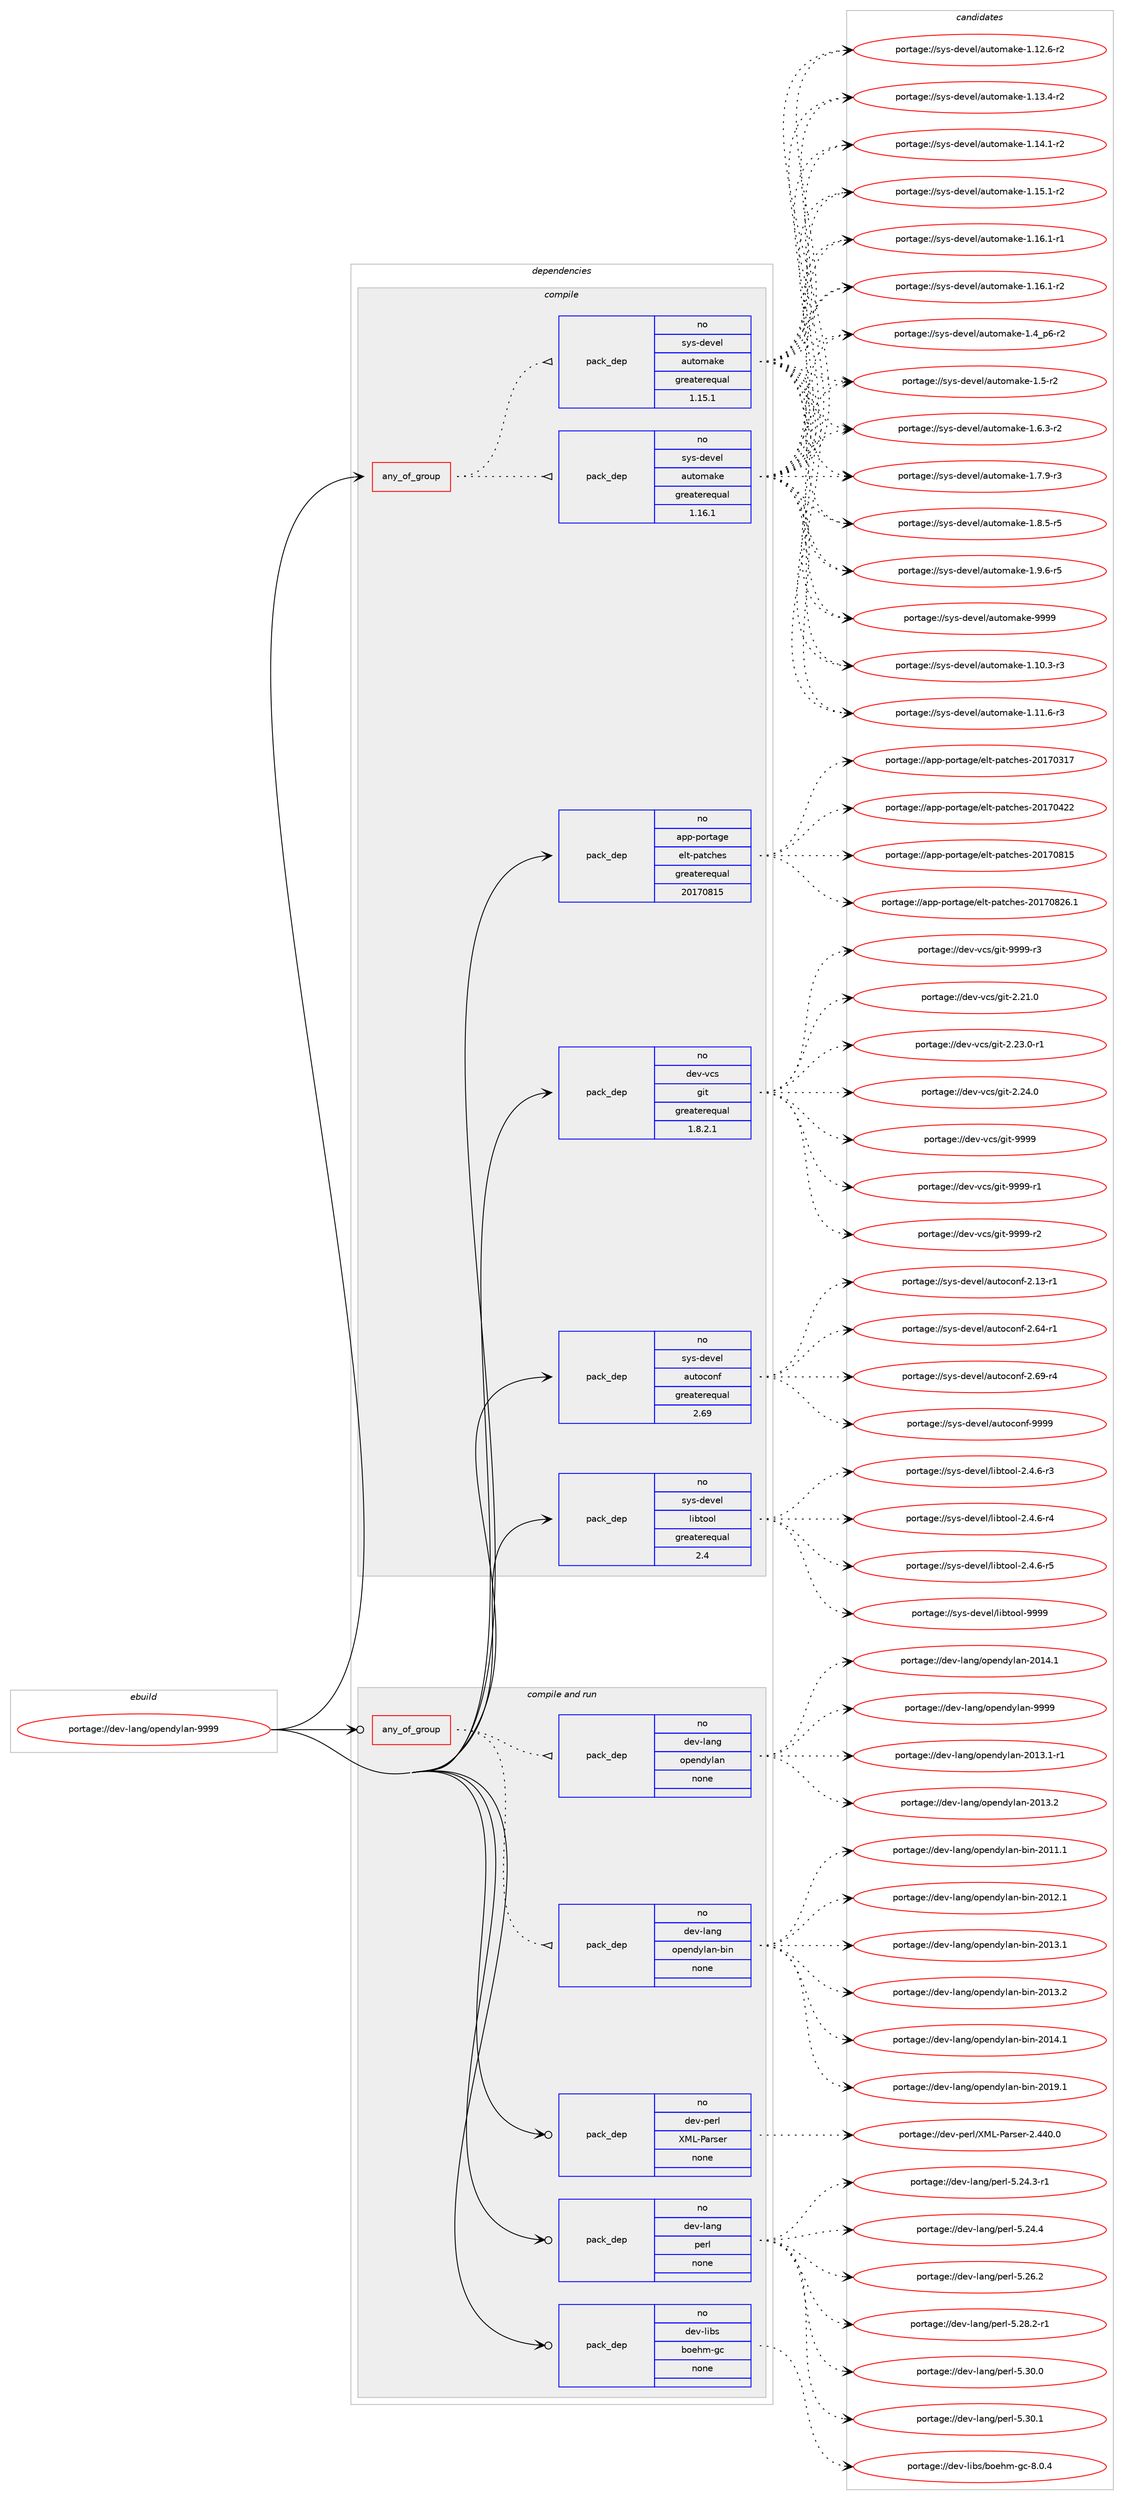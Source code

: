 digraph prolog {

# *************
# Graph options
# *************

newrank=true;
concentrate=true;
compound=true;
graph [rankdir=LR,fontname=Helvetica,fontsize=10,ranksep=1.5];#, ranksep=2.5, nodesep=0.2];
edge  [arrowhead=vee];
node  [fontname=Helvetica,fontsize=10];

# **********
# The ebuild
# **********

subgraph cluster_leftcol {
color=gray;
rank=same;
label=<<i>ebuild</i>>;
id [label="portage://dev-lang/opendylan-9999", color=red, width=4, href="../dev-lang/opendylan-9999.svg"];
}

# ****************
# The dependencies
# ****************

subgraph cluster_midcol {
color=gray;
label=<<i>dependencies</i>>;
subgraph cluster_compile {
fillcolor="#eeeeee";
style=filled;
label=<<i>compile</i>>;
subgraph any2729 {
dependency94643 [label=<<TABLE BORDER="0" CELLBORDER="1" CELLSPACING="0" CELLPADDING="4"><TR><TD CELLPADDING="10">any_of_group</TD></TR></TABLE>>, shape=none, color=red];subgraph pack72387 {
dependency94644 [label=<<TABLE BORDER="0" CELLBORDER="1" CELLSPACING="0" CELLPADDING="4" WIDTH="220"><TR><TD ROWSPAN="6" CELLPADDING="30">pack_dep</TD></TR><TR><TD WIDTH="110">no</TD></TR><TR><TD>sys-devel</TD></TR><TR><TD>automake</TD></TR><TR><TD>greaterequal</TD></TR><TR><TD>1.16.1</TD></TR></TABLE>>, shape=none, color=blue];
}
dependency94643:e -> dependency94644:w [weight=20,style="dotted",arrowhead="oinv"];
subgraph pack72388 {
dependency94645 [label=<<TABLE BORDER="0" CELLBORDER="1" CELLSPACING="0" CELLPADDING="4" WIDTH="220"><TR><TD ROWSPAN="6" CELLPADDING="30">pack_dep</TD></TR><TR><TD WIDTH="110">no</TD></TR><TR><TD>sys-devel</TD></TR><TR><TD>automake</TD></TR><TR><TD>greaterequal</TD></TR><TR><TD>1.15.1</TD></TR></TABLE>>, shape=none, color=blue];
}
dependency94643:e -> dependency94645:w [weight=20,style="dotted",arrowhead="oinv"];
}
id:e -> dependency94643:w [weight=20,style="solid",arrowhead="vee"];
subgraph pack72389 {
dependency94646 [label=<<TABLE BORDER="0" CELLBORDER="1" CELLSPACING="0" CELLPADDING="4" WIDTH="220"><TR><TD ROWSPAN="6" CELLPADDING="30">pack_dep</TD></TR><TR><TD WIDTH="110">no</TD></TR><TR><TD>app-portage</TD></TR><TR><TD>elt-patches</TD></TR><TR><TD>greaterequal</TD></TR><TR><TD>20170815</TD></TR></TABLE>>, shape=none, color=blue];
}
id:e -> dependency94646:w [weight=20,style="solid",arrowhead="vee"];
subgraph pack72390 {
dependency94647 [label=<<TABLE BORDER="0" CELLBORDER="1" CELLSPACING="0" CELLPADDING="4" WIDTH="220"><TR><TD ROWSPAN="6" CELLPADDING="30">pack_dep</TD></TR><TR><TD WIDTH="110">no</TD></TR><TR><TD>dev-vcs</TD></TR><TR><TD>git</TD></TR><TR><TD>greaterequal</TD></TR><TR><TD>1.8.2.1</TD></TR></TABLE>>, shape=none, color=blue];
}
id:e -> dependency94647:w [weight=20,style="solid",arrowhead="vee"];
subgraph pack72391 {
dependency94648 [label=<<TABLE BORDER="0" CELLBORDER="1" CELLSPACING="0" CELLPADDING="4" WIDTH="220"><TR><TD ROWSPAN="6" CELLPADDING="30">pack_dep</TD></TR><TR><TD WIDTH="110">no</TD></TR><TR><TD>sys-devel</TD></TR><TR><TD>autoconf</TD></TR><TR><TD>greaterequal</TD></TR><TR><TD>2.69</TD></TR></TABLE>>, shape=none, color=blue];
}
id:e -> dependency94648:w [weight=20,style="solid",arrowhead="vee"];
subgraph pack72392 {
dependency94649 [label=<<TABLE BORDER="0" CELLBORDER="1" CELLSPACING="0" CELLPADDING="4" WIDTH="220"><TR><TD ROWSPAN="6" CELLPADDING="30">pack_dep</TD></TR><TR><TD WIDTH="110">no</TD></TR><TR><TD>sys-devel</TD></TR><TR><TD>libtool</TD></TR><TR><TD>greaterequal</TD></TR><TR><TD>2.4</TD></TR></TABLE>>, shape=none, color=blue];
}
id:e -> dependency94649:w [weight=20,style="solid",arrowhead="vee"];
}
subgraph cluster_compileandrun {
fillcolor="#eeeeee";
style=filled;
label=<<i>compile and run</i>>;
subgraph any2730 {
dependency94650 [label=<<TABLE BORDER="0" CELLBORDER="1" CELLSPACING="0" CELLPADDING="4"><TR><TD CELLPADDING="10">any_of_group</TD></TR></TABLE>>, shape=none, color=red];subgraph pack72393 {
dependency94651 [label=<<TABLE BORDER="0" CELLBORDER="1" CELLSPACING="0" CELLPADDING="4" WIDTH="220"><TR><TD ROWSPAN="6" CELLPADDING="30">pack_dep</TD></TR><TR><TD WIDTH="110">no</TD></TR><TR><TD>dev-lang</TD></TR><TR><TD>opendylan-bin</TD></TR><TR><TD>none</TD></TR><TR><TD></TD></TR></TABLE>>, shape=none, color=blue];
}
dependency94650:e -> dependency94651:w [weight=20,style="dotted",arrowhead="oinv"];
subgraph pack72394 {
dependency94652 [label=<<TABLE BORDER="0" CELLBORDER="1" CELLSPACING="0" CELLPADDING="4" WIDTH="220"><TR><TD ROWSPAN="6" CELLPADDING="30">pack_dep</TD></TR><TR><TD WIDTH="110">no</TD></TR><TR><TD>dev-lang</TD></TR><TR><TD>opendylan</TD></TR><TR><TD>none</TD></TR><TR><TD></TD></TR></TABLE>>, shape=none, color=blue];
}
dependency94650:e -> dependency94652:w [weight=20,style="dotted",arrowhead="oinv"];
}
id:e -> dependency94650:w [weight=20,style="solid",arrowhead="odotvee"];
subgraph pack72395 {
dependency94653 [label=<<TABLE BORDER="0" CELLBORDER="1" CELLSPACING="0" CELLPADDING="4" WIDTH="220"><TR><TD ROWSPAN="6" CELLPADDING="30">pack_dep</TD></TR><TR><TD WIDTH="110">no</TD></TR><TR><TD>dev-lang</TD></TR><TR><TD>perl</TD></TR><TR><TD>none</TD></TR><TR><TD></TD></TR></TABLE>>, shape=none, color=blue];
}
id:e -> dependency94653:w [weight=20,style="solid",arrowhead="odotvee"];
subgraph pack72396 {
dependency94654 [label=<<TABLE BORDER="0" CELLBORDER="1" CELLSPACING="0" CELLPADDING="4" WIDTH="220"><TR><TD ROWSPAN="6" CELLPADDING="30">pack_dep</TD></TR><TR><TD WIDTH="110">no</TD></TR><TR><TD>dev-libs</TD></TR><TR><TD>boehm-gc</TD></TR><TR><TD>none</TD></TR><TR><TD></TD></TR></TABLE>>, shape=none, color=blue];
}
id:e -> dependency94654:w [weight=20,style="solid",arrowhead="odotvee"];
subgraph pack72397 {
dependency94655 [label=<<TABLE BORDER="0" CELLBORDER="1" CELLSPACING="0" CELLPADDING="4" WIDTH="220"><TR><TD ROWSPAN="6" CELLPADDING="30">pack_dep</TD></TR><TR><TD WIDTH="110">no</TD></TR><TR><TD>dev-perl</TD></TR><TR><TD>XML-Parser</TD></TR><TR><TD>none</TD></TR><TR><TD></TD></TR></TABLE>>, shape=none, color=blue];
}
id:e -> dependency94655:w [weight=20,style="solid",arrowhead="odotvee"];
}
subgraph cluster_run {
fillcolor="#eeeeee";
style=filled;
label=<<i>run</i>>;
}
}

# **************
# The candidates
# **************

subgraph cluster_choices {
rank=same;
color=gray;
label=<<i>candidates</i>>;

subgraph choice72387 {
color=black;
nodesep=1;
choiceportage11512111545100101118101108479711711611110997107101454946494846514511451 [label="portage://sys-devel/automake-1.10.3-r3", color=red, width=4,href="../sys-devel/automake-1.10.3-r3.svg"];
choiceportage11512111545100101118101108479711711611110997107101454946494946544511451 [label="portage://sys-devel/automake-1.11.6-r3", color=red, width=4,href="../sys-devel/automake-1.11.6-r3.svg"];
choiceportage11512111545100101118101108479711711611110997107101454946495046544511450 [label="portage://sys-devel/automake-1.12.6-r2", color=red, width=4,href="../sys-devel/automake-1.12.6-r2.svg"];
choiceportage11512111545100101118101108479711711611110997107101454946495146524511450 [label="portage://sys-devel/automake-1.13.4-r2", color=red, width=4,href="../sys-devel/automake-1.13.4-r2.svg"];
choiceportage11512111545100101118101108479711711611110997107101454946495246494511450 [label="portage://sys-devel/automake-1.14.1-r2", color=red, width=4,href="../sys-devel/automake-1.14.1-r2.svg"];
choiceportage11512111545100101118101108479711711611110997107101454946495346494511450 [label="portage://sys-devel/automake-1.15.1-r2", color=red, width=4,href="../sys-devel/automake-1.15.1-r2.svg"];
choiceportage11512111545100101118101108479711711611110997107101454946495446494511449 [label="portage://sys-devel/automake-1.16.1-r1", color=red, width=4,href="../sys-devel/automake-1.16.1-r1.svg"];
choiceportage11512111545100101118101108479711711611110997107101454946495446494511450 [label="portage://sys-devel/automake-1.16.1-r2", color=red, width=4,href="../sys-devel/automake-1.16.1-r2.svg"];
choiceportage115121115451001011181011084797117116111109971071014549465295112544511450 [label="portage://sys-devel/automake-1.4_p6-r2", color=red, width=4,href="../sys-devel/automake-1.4_p6-r2.svg"];
choiceportage11512111545100101118101108479711711611110997107101454946534511450 [label="portage://sys-devel/automake-1.5-r2", color=red, width=4,href="../sys-devel/automake-1.5-r2.svg"];
choiceportage115121115451001011181011084797117116111109971071014549465446514511450 [label="portage://sys-devel/automake-1.6.3-r2", color=red, width=4,href="../sys-devel/automake-1.6.3-r2.svg"];
choiceportage115121115451001011181011084797117116111109971071014549465546574511451 [label="portage://sys-devel/automake-1.7.9-r3", color=red, width=4,href="../sys-devel/automake-1.7.9-r3.svg"];
choiceportage115121115451001011181011084797117116111109971071014549465646534511453 [label="portage://sys-devel/automake-1.8.5-r5", color=red, width=4,href="../sys-devel/automake-1.8.5-r5.svg"];
choiceportage115121115451001011181011084797117116111109971071014549465746544511453 [label="portage://sys-devel/automake-1.9.6-r5", color=red, width=4,href="../sys-devel/automake-1.9.6-r5.svg"];
choiceportage115121115451001011181011084797117116111109971071014557575757 [label="portage://sys-devel/automake-9999", color=red, width=4,href="../sys-devel/automake-9999.svg"];
dependency94644:e -> choiceportage11512111545100101118101108479711711611110997107101454946494846514511451:w [style=dotted,weight="100"];
dependency94644:e -> choiceportage11512111545100101118101108479711711611110997107101454946494946544511451:w [style=dotted,weight="100"];
dependency94644:e -> choiceportage11512111545100101118101108479711711611110997107101454946495046544511450:w [style=dotted,weight="100"];
dependency94644:e -> choiceportage11512111545100101118101108479711711611110997107101454946495146524511450:w [style=dotted,weight="100"];
dependency94644:e -> choiceportage11512111545100101118101108479711711611110997107101454946495246494511450:w [style=dotted,weight="100"];
dependency94644:e -> choiceportage11512111545100101118101108479711711611110997107101454946495346494511450:w [style=dotted,weight="100"];
dependency94644:e -> choiceportage11512111545100101118101108479711711611110997107101454946495446494511449:w [style=dotted,weight="100"];
dependency94644:e -> choiceportage11512111545100101118101108479711711611110997107101454946495446494511450:w [style=dotted,weight="100"];
dependency94644:e -> choiceportage115121115451001011181011084797117116111109971071014549465295112544511450:w [style=dotted,weight="100"];
dependency94644:e -> choiceportage11512111545100101118101108479711711611110997107101454946534511450:w [style=dotted,weight="100"];
dependency94644:e -> choiceportage115121115451001011181011084797117116111109971071014549465446514511450:w [style=dotted,weight="100"];
dependency94644:e -> choiceportage115121115451001011181011084797117116111109971071014549465546574511451:w [style=dotted,weight="100"];
dependency94644:e -> choiceportage115121115451001011181011084797117116111109971071014549465646534511453:w [style=dotted,weight="100"];
dependency94644:e -> choiceportage115121115451001011181011084797117116111109971071014549465746544511453:w [style=dotted,weight="100"];
dependency94644:e -> choiceportage115121115451001011181011084797117116111109971071014557575757:w [style=dotted,weight="100"];
}
subgraph choice72388 {
color=black;
nodesep=1;
choiceportage11512111545100101118101108479711711611110997107101454946494846514511451 [label="portage://sys-devel/automake-1.10.3-r3", color=red, width=4,href="../sys-devel/automake-1.10.3-r3.svg"];
choiceportage11512111545100101118101108479711711611110997107101454946494946544511451 [label="portage://sys-devel/automake-1.11.6-r3", color=red, width=4,href="../sys-devel/automake-1.11.6-r3.svg"];
choiceportage11512111545100101118101108479711711611110997107101454946495046544511450 [label="portage://sys-devel/automake-1.12.6-r2", color=red, width=4,href="../sys-devel/automake-1.12.6-r2.svg"];
choiceportage11512111545100101118101108479711711611110997107101454946495146524511450 [label="portage://sys-devel/automake-1.13.4-r2", color=red, width=4,href="../sys-devel/automake-1.13.4-r2.svg"];
choiceportage11512111545100101118101108479711711611110997107101454946495246494511450 [label="portage://sys-devel/automake-1.14.1-r2", color=red, width=4,href="../sys-devel/automake-1.14.1-r2.svg"];
choiceportage11512111545100101118101108479711711611110997107101454946495346494511450 [label="portage://sys-devel/automake-1.15.1-r2", color=red, width=4,href="../sys-devel/automake-1.15.1-r2.svg"];
choiceportage11512111545100101118101108479711711611110997107101454946495446494511449 [label="portage://sys-devel/automake-1.16.1-r1", color=red, width=4,href="../sys-devel/automake-1.16.1-r1.svg"];
choiceportage11512111545100101118101108479711711611110997107101454946495446494511450 [label="portage://sys-devel/automake-1.16.1-r2", color=red, width=4,href="../sys-devel/automake-1.16.1-r2.svg"];
choiceportage115121115451001011181011084797117116111109971071014549465295112544511450 [label="portage://sys-devel/automake-1.4_p6-r2", color=red, width=4,href="../sys-devel/automake-1.4_p6-r2.svg"];
choiceportage11512111545100101118101108479711711611110997107101454946534511450 [label="portage://sys-devel/automake-1.5-r2", color=red, width=4,href="../sys-devel/automake-1.5-r2.svg"];
choiceportage115121115451001011181011084797117116111109971071014549465446514511450 [label="portage://sys-devel/automake-1.6.3-r2", color=red, width=4,href="../sys-devel/automake-1.6.3-r2.svg"];
choiceportage115121115451001011181011084797117116111109971071014549465546574511451 [label="portage://sys-devel/automake-1.7.9-r3", color=red, width=4,href="../sys-devel/automake-1.7.9-r3.svg"];
choiceportage115121115451001011181011084797117116111109971071014549465646534511453 [label="portage://sys-devel/automake-1.8.5-r5", color=red, width=4,href="../sys-devel/automake-1.8.5-r5.svg"];
choiceportage115121115451001011181011084797117116111109971071014549465746544511453 [label="portage://sys-devel/automake-1.9.6-r5", color=red, width=4,href="../sys-devel/automake-1.9.6-r5.svg"];
choiceportage115121115451001011181011084797117116111109971071014557575757 [label="portage://sys-devel/automake-9999", color=red, width=4,href="../sys-devel/automake-9999.svg"];
dependency94645:e -> choiceportage11512111545100101118101108479711711611110997107101454946494846514511451:w [style=dotted,weight="100"];
dependency94645:e -> choiceportage11512111545100101118101108479711711611110997107101454946494946544511451:w [style=dotted,weight="100"];
dependency94645:e -> choiceportage11512111545100101118101108479711711611110997107101454946495046544511450:w [style=dotted,weight="100"];
dependency94645:e -> choiceportage11512111545100101118101108479711711611110997107101454946495146524511450:w [style=dotted,weight="100"];
dependency94645:e -> choiceportage11512111545100101118101108479711711611110997107101454946495246494511450:w [style=dotted,weight="100"];
dependency94645:e -> choiceportage11512111545100101118101108479711711611110997107101454946495346494511450:w [style=dotted,weight="100"];
dependency94645:e -> choiceportage11512111545100101118101108479711711611110997107101454946495446494511449:w [style=dotted,weight="100"];
dependency94645:e -> choiceportage11512111545100101118101108479711711611110997107101454946495446494511450:w [style=dotted,weight="100"];
dependency94645:e -> choiceportage115121115451001011181011084797117116111109971071014549465295112544511450:w [style=dotted,weight="100"];
dependency94645:e -> choiceportage11512111545100101118101108479711711611110997107101454946534511450:w [style=dotted,weight="100"];
dependency94645:e -> choiceportage115121115451001011181011084797117116111109971071014549465446514511450:w [style=dotted,weight="100"];
dependency94645:e -> choiceportage115121115451001011181011084797117116111109971071014549465546574511451:w [style=dotted,weight="100"];
dependency94645:e -> choiceportage115121115451001011181011084797117116111109971071014549465646534511453:w [style=dotted,weight="100"];
dependency94645:e -> choiceportage115121115451001011181011084797117116111109971071014549465746544511453:w [style=dotted,weight="100"];
dependency94645:e -> choiceportage115121115451001011181011084797117116111109971071014557575757:w [style=dotted,weight="100"];
}
subgraph choice72389 {
color=black;
nodesep=1;
choiceportage97112112451121111141169710310147101108116451129711699104101115455048495548514955 [label="portage://app-portage/elt-patches-20170317", color=red, width=4,href="../app-portage/elt-patches-20170317.svg"];
choiceportage97112112451121111141169710310147101108116451129711699104101115455048495548525050 [label="portage://app-portage/elt-patches-20170422", color=red, width=4,href="../app-portage/elt-patches-20170422.svg"];
choiceportage97112112451121111141169710310147101108116451129711699104101115455048495548564953 [label="portage://app-portage/elt-patches-20170815", color=red, width=4,href="../app-portage/elt-patches-20170815.svg"];
choiceportage971121124511211111411697103101471011081164511297116991041011154550484955485650544649 [label="portage://app-portage/elt-patches-20170826.1", color=red, width=4,href="../app-portage/elt-patches-20170826.1.svg"];
dependency94646:e -> choiceportage97112112451121111141169710310147101108116451129711699104101115455048495548514955:w [style=dotted,weight="100"];
dependency94646:e -> choiceportage97112112451121111141169710310147101108116451129711699104101115455048495548525050:w [style=dotted,weight="100"];
dependency94646:e -> choiceportage97112112451121111141169710310147101108116451129711699104101115455048495548564953:w [style=dotted,weight="100"];
dependency94646:e -> choiceportage971121124511211111411697103101471011081164511297116991041011154550484955485650544649:w [style=dotted,weight="100"];
}
subgraph choice72390 {
color=black;
nodesep=1;
choiceportage10010111845118991154710310511645504650494648 [label="portage://dev-vcs/git-2.21.0", color=red, width=4,href="../dev-vcs/git-2.21.0.svg"];
choiceportage100101118451189911547103105116455046505146484511449 [label="portage://dev-vcs/git-2.23.0-r1", color=red, width=4,href="../dev-vcs/git-2.23.0-r1.svg"];
choiceportage10010111845118991154710310511645504650524648 [label="portage://dev-vcs/git-2.24.0", color=red, width=4,href="../dev-vcs/git-2.24.0.svg"];
choiceportage1001011184511899115471031051164557575757 [label="portage://dev-vcs/git-9999", color=red, width=4,href="../dev-vcs/git-9999.svg"];
choiceportage10010111845118991154710310511645575757574511449 [label="portage://dev-vcs/git-9999-r1", color=red, width=4,href="../dev-vcs/git-9999-r1.svg"];
choiceportage10010111845118991154710310511645575757574511450 [label="portage://dev-vcs/git-9999-r2", color=red, width=4,href="../dev-vcs/git-9999-r2.svg"];
choiceportage10010111845118991154710310511645575757574511451 [label="portage://dev-vcs/git-9999-r3", color=red, width=4,href="../dev-vcs/git-9999-r3.svg"];
dependency94647:e -> choiceportage10010111845118991154710310511645504650494648:w [style=dotted,weight="100"];
dependency94647:e -> choiceportage100101118451189911547103105116455046505146484511449:w [style=dotted,weight="100"];
dependency94647:e -> choiceportage10010111845118991154710310511645504650524648:w [style=dotted,weight="100"];
dependency94647:e -> choiceportage1001011184511899115471031051164557575757:w [style=dotted,weight="100"];
dependency94647:e -> choiceportage10010111845118991154710310511645575757574511449:w [style=dotted,weight="100"];
dependency94647:e -> choiceportage10010111845118991154710310511645575757574511450:w [style=dotted,weight="100"];
dependency94647:e -> choiceportage10010111845118991154710310511645575757574511451:w [style=dotted,weight="100"];
}
subgraph choice72391 {
color=black;
nodesep=1;
choiceportage1151211154510010111810110847971171161119911111010245504649514511449 [label="portage://sys-devel/autoconf-2.13-r1", color=red, width=4,href="../sys-devel/autoconf-2.13-r1.svg"];
choiceportage1151211154510010111810110847971171161119911111010245504654524511449 [label="portage://sys-devel/autoconf-2.64-r1", color=red, width=4,href="../sys-devel/autoconf-2.64-r1.svg"];
choiceportage1151211154510010111810110847971171161119911111010245504654574511452 [label="portage://sys-devel/autoconf-2.69-r4", color=red, width=4,href="../sys-devel/autoconf-2.69-r4.svg"];
choiceportage115121115451001011181011084797117116111991111101024557575757 [label="portage://sys-devel/autoconf-9999", color=red, width=4,href="../sys-devel/autoconf-9999.svg"];
dependency94648:e -> choiceportage1151211154510010111810110847971171161119911111010245504649514511449:w [style=dotted,weight="100"];
dependency94648:e -> choiceportage1151211154510010111810110847971171161119911111010245504654524511449:w [style=dotted,weight="100"];
dependency94648:e -> choiceportage1151211154510010111810110847971171161119911111010245504654574511452:w [style=dotted,weight="100"];
dependency94648:e -> choiceportage115121115451001011181011084797117116111991111101024557575757:w [style=dotted,weight="100"];
}
subgraph choice72392 {
color=black;
nodesep=1;
choiceportage1151211154510010111810110847108105981161111111084550465246544511451 [label="portage://sys-devel/libtool-2.4.6-r3", color=red, width=4,href="../sys-devel/libtool-2.4.6-r3.svg"];
choiceportage1151211154510010111810110847108105981161111111084550465246544511452 [label="portage://sys-devel/libtool-2.4.6-r4", color=red, width=4,href="../sys-devel/libtool-2.4.6-r4.svg"];
choiceportage1151211154510010111810110847108105981161111111084550465246544511453 [label="portage://sys-devel/libtool-2.4.6-r5", color=red, width=4,href="../sys-devel/libtool-2.4.6-r5.svg"];
choiceportage1151211154510010111810110847108105981161111111084557575757 [label="portage://sys-devel/libtool-9999", color=red, width=4,href="../sys-devel/libtool-9999.svg"];
dependency94649:e -> choiceportage1151211154510010111810110847108105981161111111084550465246544511451:w [style=dotted,weight="100"];
dependency94649:e -> choiceportage1151211154510010111810110847108105981161111111084550465246544511452:w [style=dotted,weight="100"];
dependency94649:e -> choiceportage1151211154510010111810110847108105981161111111084550465246544511453:w [style=dotted,weight="100"];
dependency94649:e -> choiceportage1151211154510010111810110847108105981161111111084557575757:w [style=dotted,weight="100"];
}
subgraph choice72393 {
color=black;
nodesep=1;
choiceportage10010111845108971101034711111210111010012110897110459810511045504849494649 [label="portage://dev-lang/opendylan-bin-2011.1", color=red, width=4,href="../dev-lang/opendylan-bin-2011.1.svg"];
choiceportage10010111845108971101034711111210111010012110897110459810511045504849504649 [label="portage://dev-lang/opendylan-bin-2012.1", color=red, width=4,href="../dev-lang/opendylan-bin-2012.1.svg"];
choiceportage10010111845108971101034711111210111010012110897110459810511045504849514649 [label="portage://dev-lang/opendylan-bin-2013.1", color=red, width=4,href="../dev-lang/opendylan-bin-2013.1.svg"];
choiceportage10010111845108971101034711111210111010012110897110459810511045504849514650 [label="portage://dev-lang/opendylan-bin-2013.2", color=red, width=4,href="../dev-lang/opendylan-bin-2013.2.svg"];
choiceportage10010111845108971101034711111210111010012110897110459810511045504849524649 [label="portage://dev-lang/opendylan-bin-2014.1", color=red, width=4,href="../dev-lang/opendylan-bin-2014.1.svg"];
choiceportage10010111845108971101034711111210111010012110897110459810511045504849574649 [label="portage://dev-lang/opendylan-bin-2019.1", color=red, width=4,href="../dev-lang/opendylan-bin-2019.1.svg"];
dependency94651:e -> choiceportage10010111845108971101034711111210111010012110897110459810511045504849494649:w [style=dotted,weight="100"];
dependency94651:e -> choiceportage10010111845108971101034711111210111010012110897110459810511045504849504649:w [style=dotted,weight="100"];
dependency94651:e -> choiceportage10010111845108971101034711111210111010012110897110459810511045504849514649:w [style=dotted,weight="100"];
dependency94651:e -> choiceportage10010111845108971101034711111210111010012110897110459810511045504849514650:w [style=dotted,weight="100"];
dependency94651:e -> choiceportage10010111845108971101034711111210111010012110897110459810511045504849524649:w [style=dotted,weight="100"];
dependency94651:e -> choiceportage10010111845108971101034711111210111010012110897110459810511045504849574649:w [style=dotted,weight="100"];
}
subgraph choice72394 {
color=black;
nodesep=1;
choiceportage10010111845108971101034711111210111010012110897110455048495146494511449 [label="portage://dev-lang/opendylan-2013.1-r1", color=red, width=4,href="../dev-lang/opendylan-2013.1-r1.svg"];
choiceportage1001011184510897110103471111121011101001211089711045504849514650 [label="portage://dev-lang/opendylan-2013.2", color=red, width=4,href="../dev-lang/opendylan-2013.2.svg"];
choiceportage1001011184510897110103471111121011101001211089711045504849524649 [label="portage://dev-lang/opendylan-2014.1", color=red, width=4,href="../dev-lang/opendylan-2014.1.svg"];
choiceportage100101118451089711010347111112101110100121108971104557575757 [label="portage://dev-lang/opendylan-9999", color=red, width=4,href="../dev-lang/opendylan-9999.svg"];
dependency94652:e -> choiceportage10010111845108971101034711111210111010012110897110455048495146494511449:w [style=dotted,weight="100"];
dependency94652:e -> choiceportage1001011184510897110103471111121011101001211089711045504849514650:w [style=dotted,weight="100"];
dependency94652:e -> choiceportage1001011184510897110103471111121011101001211089711045504849524649:w [style=dotted,weight="100"];
dependency94652:e -> choiceportage100101118451089711010347111112101110100121108971104557575757:w [style=dotted,weight="100"];
}
subgraph choice72395 {
color=black;
nodesep=1;
choiceportage100101118451089711010347112101114108455346505246514511449 [label="portage://dev-lang/perl-5.24.3-r1", color=red, width=4,href="../dev-lang/perl-5.24.3-r1.svg"];
choiceportage10010111845108971101034711210111410845534650524652 [label="portage://dev-lang/perl-5.24.4", color=red, width=4,href="../dev-lang/perl-5.24.4.svg"];
choiceportage10010111845108971101034711210111410845534650544650 [label="portage://dev-lang/perl-5.26.2", color=red, width=4,href="../dev-lang/perl-5.26.2.svg"];
choiceportage100101118451089711010347112101114108455346505646504511449 [label="portage://dev-lang/perl-5.28.2-r1", color=red, width=4,href="../dev-lang/perl-5.28.2-r1.svg"];
choiceportage10010111845108971101034711210111410845534651484648 [label="portage://dev-lang/perl-5.30.0", color=red, width=4,href="../dev-lang/perl-5.30.0.svg"];
choiceportage10010111845108971101034711210111410845534651484649 [label="portage://dev-lang/perl-5.30.1", color=red, width=4,href="../dev-lang/perl-5.30.1.svg"];
dependency94653:e -> choiceportage100101118451089711010347112101114108455346505246514511449:w [style=dotted,weight="100"];
dependency94653:e -> choiceportage10010111845108971101034711210111410845534650524652:w [style=dotted,weight="100"];
dependency94653:e -> choiceportage10010111845108971101034711210111410845534650544650:w [style=dotted,weight="100"];
dependency94653:e -> choiceportage100101118451089711010347112101114108455346505646504511449:w [style=dotted,weight="100"];
dependency94653:e -> choiceportage10010111845108971101034711210111410845534651484648:w [style=dotted,weight="100"];
dependency94653:e -> choiceportage10010111845108971101034711210111410845534651484649:w [style=dotted,weight="100"];
}
subgraph choice72396 {
color=black;
nodesep=1;
choiceportage100101118451081059811547981111011041094510399455646484652 [label="portage://dev-libs/boehm-gc-8.0.4", color=red, width=4,href="../dev-libs/boehm-gc-8.0.4.svg"];
dependency94654:e -> choiceportage100101118451081059811547981111011041094510399455646484652:w [style=dotted,weight="100"];
}
subgraph choice72397 {
color=black;
nodesep=1;
choiceportage10010111845112101114108478877764580971141151011144550465252484648 [label="portage://dev-perl/XML-Parser-2.440.0", color=red, width=4,href="../dev-perl/XML-Parser-2.440.0.svg"];
dependency94655:e -> choiceportage10010111845112101114108478877764580971141151011144550465252484648:w [style=dotted,weight="100"];
}
}

}
